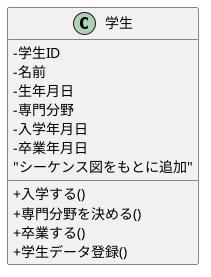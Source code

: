 @startuml 学生
skinparam classAttributeIconSize 0
class 学生 {
 -学生ID
 -名前
 -生年月日
 -専門分野
 -入学年月日
 -卒業年月日
 +入学する()
 +専門分野を決める()
 +卒業する()
 "シーケンス図をもとに追加"
 +学生データ登録()
}

@enduml
